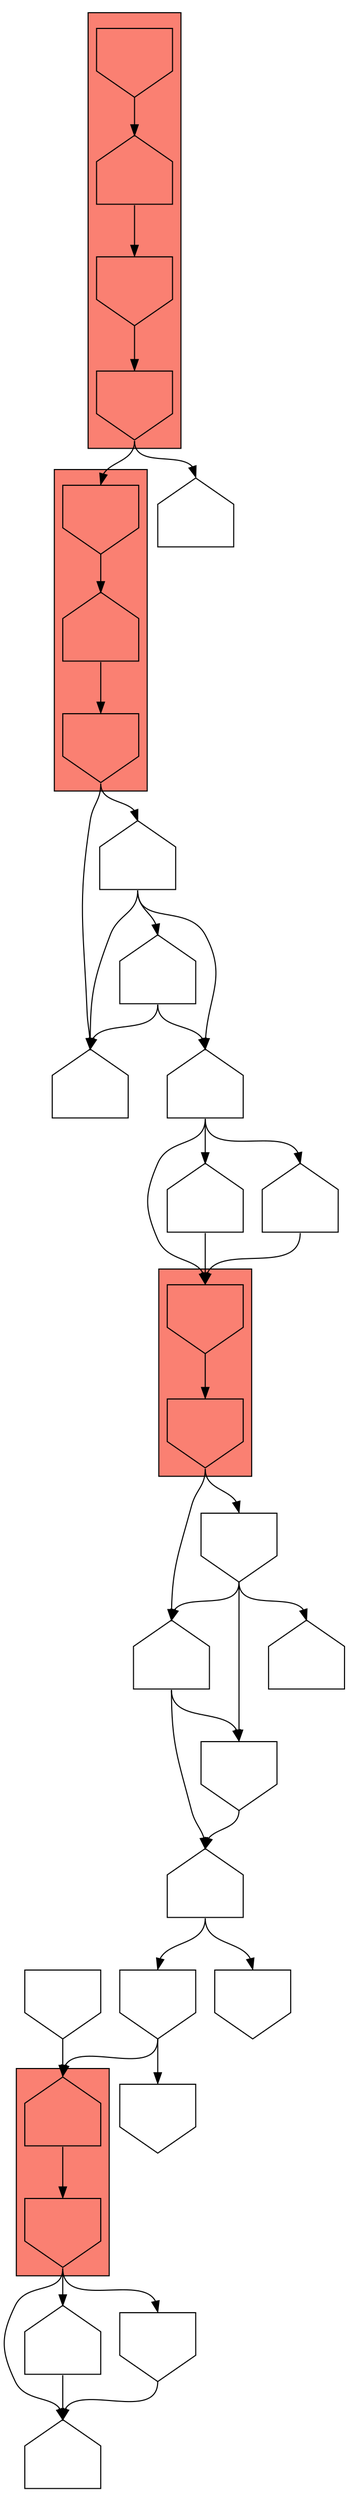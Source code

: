 digraph asm {
	edge [headport=n,tailport=s];
subgraph cluster_C4584_5608 {
	4584 [label="",height=1,width=1,shape=invhouse];
	5608 [label="",height=1,width=1,shape=invhouse];
	style=filled;
	fillcolor=salmon;
}
subgraph cluster_C3726_13951 {
	3726 [label="",height=1,width=1,shape=house];
	13951 [label="",height=1,width=1,shape=invhouse];
	style=filled;
	fillcolor=salmon;
}
subgraph cluster_C10937_13755_243 {
	10937 [label="",height=1,width=1,shape=invhouse];
	13755 [label="",height=1,width=1,shape=house];
	243 [label="",height=1,width=1,shape=invhouse];
	style=filled;
	fillcolor=salmon;
}
subgraph cluster_C18084_11827_10808_19865 {
	18084 [label="",height=1,width=1,shape=invhouse];
	11827 [label="",height=1,width=1,shape=house];
	10808 [label="",height=1,width=1,shape=invhouse];
	19865 [label="",height=1,width=1,shape=invhouse];
	style=filled;
	fillcolor=salmon;
}
	5290 [label="",height=1,width=1,shape=house];
	2241 [label="",height=1,width=1,shape=house];
	1536 [label="",height=1,width=1,shape=invhouse];
	4585 [label="",height=1,width=1,shape=house];
	10883 [label="",height=1,width=1,shape=house];
	16506 [label="",height=1,width=1,shape=invhouse];
	15022 [label="",height=1,width=1,shape=invhouse];
	9102 [label="",height=1,width=1,shape=invhouse];
	15629 [label="",height=1,width=1,shape=invhouse];
	11884 [label="",height=1,width=1,shape=invhouse];
	9011 [label="",height=1,width=1,shape=invhouse];
	16362 [label="",height=1,width=1,shape=house];
	10249 [label="",height=1,width=1,shape=house];
	13629 [label="",height=1,width=1,shape=house];
	11869 [label="",height=1,width=1,shape=house];
	8681 [label="",height=1,width=1,shape=house];
	11640 [label="",height=1,width=1,shape=house];
	16092 [label="",height=1,width=1,shape=house];
	18133 [label="",height=1,width=1,shape=house];
	4584 -> 5608
	5608 -> 5290
	5608 -> 9011
	5290 -> 2241
	5290 -> 11884
	2241 -> 1536
	2241 -> 15629
	1536 -> 3726
	1536 -> 9102
	3726 -> 13951
	13951 -> 4585
	13951 -> 10883
	13951 -> 16506
	10883 -> 4585
	16506 -> 4585
	15022 -> 3726
	11884 -> 2241
	9011 -> 5290
	9011 -> 11884
	9011 -> 16362
	10249 -> 4584
	13629 -> 4584
	13629 -> 10249
	13629 -> 11869
	11869 -> 4584
	8681 -> 11640
	8681 -> 13629
	243 -> 11640
	243 -> 16092
	16092 -> 8681
	16092 -> 11640
	16092 -> 13629
	13755 -> 243
	10937 -> 13755
	19865 -> 10937
	19865 -> 18133
	10808 -> 19865
	11827 -> 10808
	18084 -> 11827
}